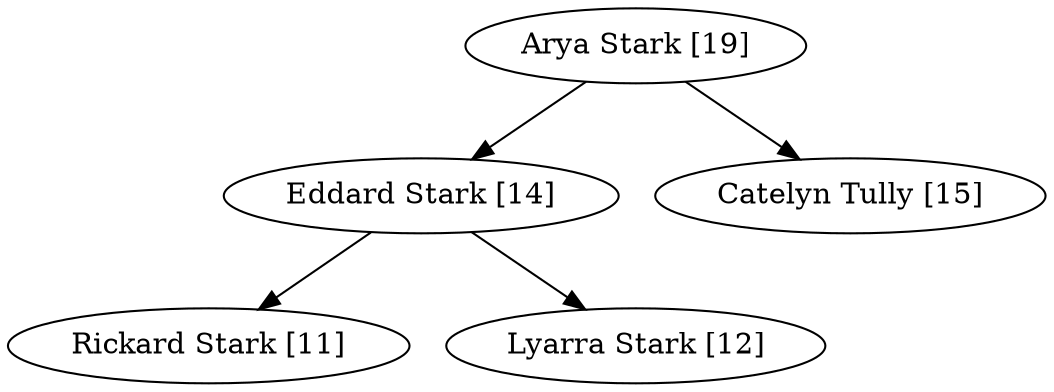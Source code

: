 digraph FamilyTree
{
  "Eddard Stark [14]" -> "Rickard Stark [11]";
  "Eddard Stark [14]" -> "Lyarra Stark [12]";
  "Arya Stark [19]" -> "Eddard Stark [14]";
  "Arya Stark [19]" -> "Catelyn Tully [15]";
}
